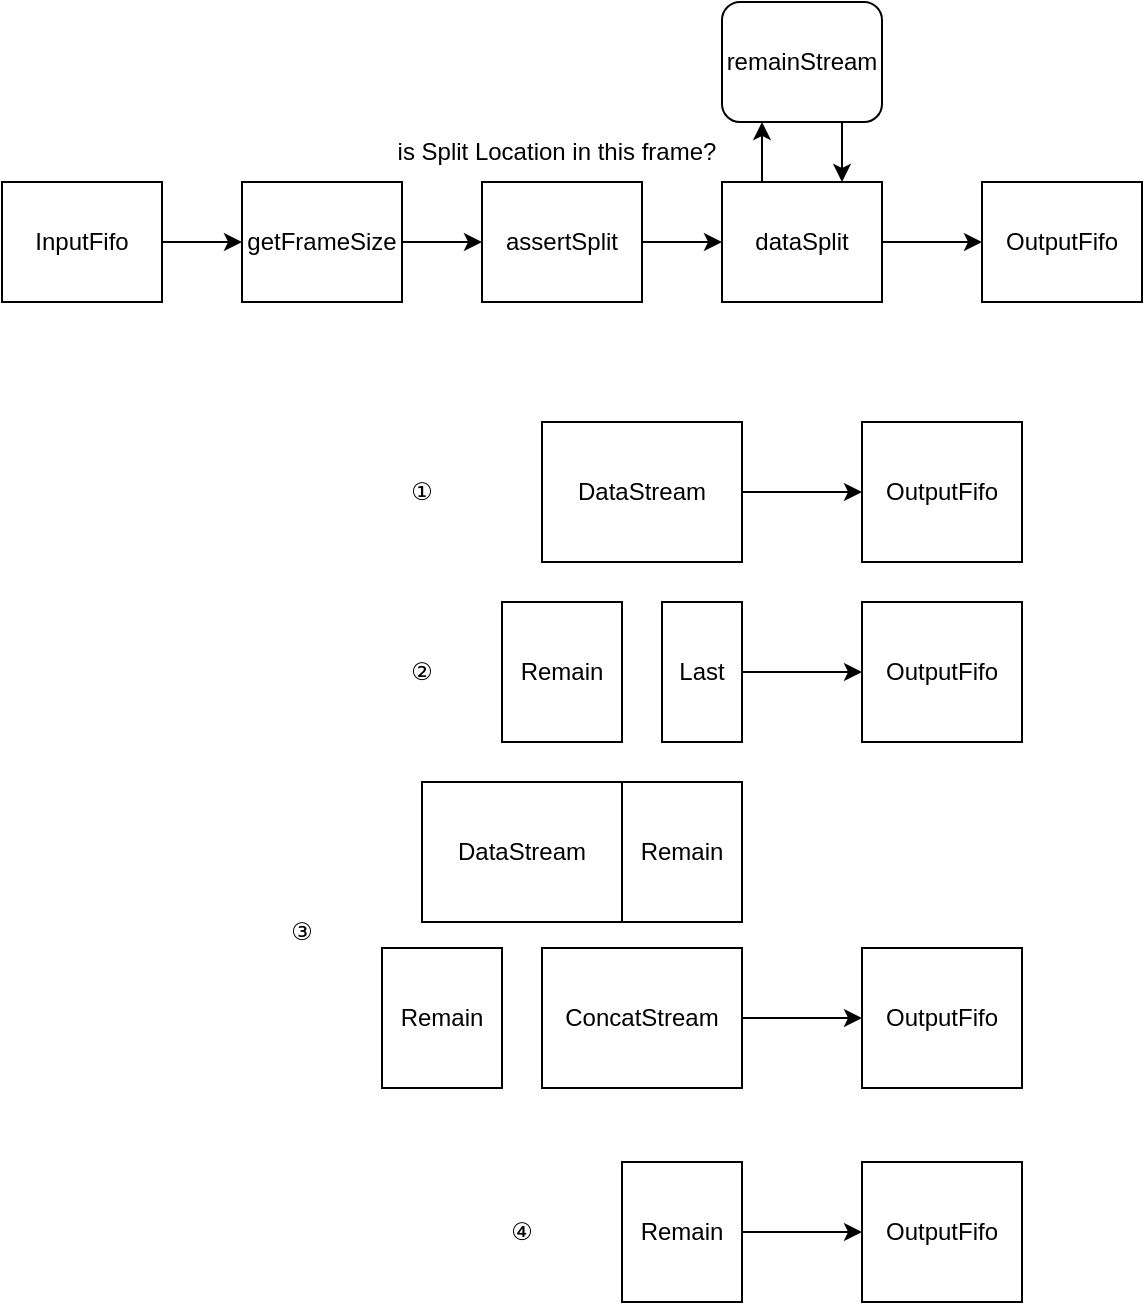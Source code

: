 <mxfile>
    <diagram id="XQ-LHhO45jYcUsl-lT9A" name="第 1 页">
        <mxGraphModel dx="1002" dy="348" grid="1" gridSize="10" guides="1" tooltips="1" connect="1" arrows="1" fold="1" page="1" pageScale="1" pageWidth="827" pageHeight="1169" math="0" shadow="0">
            <root>
                <mxCell id="0"/>
                <mxCell id="1" parent="0"/>
                <mxCell id="4" style="edgeStyle=none;html=1;exitX=1;exitY=0.5;exitDx=0;exitDy=0;entryX=0;entryY=0.5;entryDx=0;entryDy=0;" parent="1" source="2" target="3" edge="1">
                    <mxGeometry relative="1" as="geometry"/>
                </mxCell>
                <mxCell id="2" value="InputFifo" style="rounded=0;whiteSpace=wrap;html=1;" parent="1" vertex="1">
                    <mxGeometry x="120" y="160" width="80" height="60" as="geometry"/>
                </mxCell>
                <mxCell id="6" style="edgeStyle=none;html=1;exitX=1;exitY=0.5;exitDx=0;exitDy=0;" parent="1" source="3" target="5" edge="1">
                    <mxGeometry relative="1" as="geometry"/>
                </mxCell>
                <mxCell id="3" value="getFrameSize" style="rounded=0;whiteSpace=wrap;html=1;" parent="1" vertex="1">
                    <mxGeometry x="240" y="160" width="80" height="60" as="geometry"/>
                </mxCell>
                <mxCell id="7" style="edgeStyle=none;html=1;exitX=1;exitY=0.5;exitDx=0;exitDy=0;" parent="1" source="5" edge="1">
                    <mxGeometry relative="1" as="geometry">
                        <mxPoint x="480" y="190" as="targetPoint"/>
                    </mxGeometry>
                </mxCell>
                <mxCell id="5" value="assertSplit" style="rounded=0;whiteSpace=wrap;html=1;" parent="1" vertex="1">
                    <mxGeometry x="360" y="160" width="80" height="60" as="geometry"/>
                </mxCell>
                <mxCell id="12" style="edgeStyle=none;html=1;exitX=0.25;exitY=0;exitDx=0;exitDy=0;entryX=0.25;entryY=1;entryDx=0;entryDy=0;" parent="1" source="8" target="9" edge="1">
                    <mxGeometry relative="1" as="geometry"/>
                </mxCell>
                <mxCell id="14" style="edgeStyle=none;html=1;exitX=1;exitY=0.5;exitDx=0;exitDy=0;" parent="1" source="8" edge="1">
                    <mxGeometry relative="1" as="geometry">
                        <mxPoint x="610" y="190" as="targetPoint"/>
                    </mxGeometry>
                </mxCell>
                <mxCell id="8" value="dataSplit" style="rounded=0;whiteSpace=wrap;html=1;" parent="1" vertex="1">
                    <mxGeometry x="480" y="160" width="80" height="60" as="geometry"/>
                </mxCell>
                <mxCell id="13" style="edgeStyle=none;html=1;exitX=0.75;exitY=1;exitDx=0;exitDy=0;entryX=0.75;entryY=0;entryDx=0;entryDy=0;" parent="1" source="9" target="8" edge="1">
                    <mxGeometry relative="1" as="geometry"/>
                </mxCell>
                <mxCell id="9" value="remainStream" style="rounded=1;whiteSpace=wrap;html=1;" parent="1" vertex="1">
                    <mxGeometry x="480" y="70" width="80" height="60" as="geometry"/>
                </mxCell>
                <mxCell id="15" value="OutputFifo" style="rounded=0;whiteSpace=wrap;html=1;" parent="1" vertex="1">
                    <mxGeometry x="610" y="160" width="80" height="60" as="geometry"/>
                </mxCell>
                <mxCell id="22" value="is Split Location in this frame?" style="text;html=1;strokeColor=none;fillColor=none;align=center;verticalAlign=middle;whiteSpace=wrap;rounded=0;" parent="1" vertex="1">
                    <mxGeometry x="315" y="130" width="165" height="30" as="geometry"/>
                </mxCell>
                <mxCell id="24" style="edgeStyle=none;html=1;exitX=1;exitY=0.5;exitDx=0;exitDy=0;" edge="1" parent="1" source="23">
                    <mxGeometry relative="1" as="geometry">
                        <mxPoint x="550" y="315" as="targetPoint"/>
                    </mxGeometry>
                </mxCell>
                <mxCell id="23" value="DataStream" style="rounded=0;whiteSpace=wrap;html=1;" vertex="1" parent="1">
                    <mxGeometry x="390" y="280" width="100" height="70" as="geometry"/>
                </mxCell>
                <mxCell id="25" value="OutputFifo" style="rounded=0;whiteSpace=wrap;html=1;" vertex="1" parent="1">
                    <mxGeometry x="550" y="280" width="80" height="70" as="geometry"/>
                </mxCell>
                <mxCell id="29" style="edgeStyle=none;html=1;entryX=0;entryY=0.5;entryDx=0;entryDy=0;" edge="1" parent="1" source="26" target="28">
                    <mxGeometry relative="1" as="geometry"/>
                </mxCell>
                <mxCell id="26" value="Last" style="rounded=0;whiteSpace=wrap;html=1;" vertex="1" parent="1">
                    <mxGeometry x="450" y="370" width="40" height="70" as="geometry"/>
                </mxCell>
                <mxCell id="27" value="Remain" style="rounded=0;whiteSpace=wrap;html=1;" vertex="1" parent="1">
                    <mxGeometry x="370" y="370" width="60" height="70" as="geometry"/>
                </mxCell>
                <mxCell id="28" value="OutputFifo" style="rounded=0;whiteSpace=wrap;html=1;" vertex="1" parent="1">
                    <mxGeometry x="550" y="370" width="80" height="70" as="geometry"/>
                </mxCell>
                <mxCell id="30" value="DataStream" style="rounded=0;whiteSpace=wrap;html=1;" vertex="1" parent="1">
                    <mxGeometry x="330" y="460" width="100" height="70" as="geometry"/>
                </mxCell>
                <mxCell id="31" value="Remain" style="rounded=0;whiteSpace=wrap;html=1;" vertex="1" parent="1">
                    <mxGeometry x="430" y="460" width="60" height="70" as="geometry"/>
                </mxCell>
                <mxCell id="35" style="edgeStyle=none;html=1;exitX=1;exitY=0.5;exitDx=0;exitDy=0;entryX=0;entryY=0.5;entryDx=0;entryDy=0;" edge="1" parent="1" source="32" target="34">
                    <mxGeometry relative="1" as="geometry"/>
                </mxCell>
                <mxCell id="32" value="ConcatStream" style="rounded=0;whiteSpace=wrap;html=1;" vertex="1" parent="1">
                    <mxGeometry x="390" y="543" width="100" height="70" as="geometry"/>
                </mxCell>
                <mxCell id="33" value="Remain" style="rounded=0;whiteSpace=wrap;html=1;" vertex="1" parent="1">
                    <mxGeometry x="310" y="543" width="60" height="70" as="geometry"/>
                </mxCell>
                <mxCell id="34" value="OutputFifo" style="rounded=0;whiteSpace=wrap;html=1;" vertex="1" parent="1">
                    <mxGeometry x="550" y="543" width="80" height="70" as="geometry"/>
                </mxCell>
                <mxCell id="36" value="①" style="text;html=1;strokeColor=none;fillColor=none;align=center;verticalAlign=middle;whiteSpace=wrap;rounded=0;" vertex="1" parent="1">
                    <mxGeometry x="300" y="300" width="60" height="30" as="geometry"/>
                </mxCell>
                <mxCell id="37" value="②" style="text;html=1;strokeColor=none;fillColor=none;align=center;verticalAlign=middle;whiteSpace=wrap;rounded=0;" vertex="1" parent="1">
                    <mxGeometry x="300" y="390" width="60" height="30" as="geometry"/>
                </mxCell>
                <mxCell id="38" value="③" style="text;html=1;strokeColor=none;fillColor=none;align=center;verticalAlign=middle;whiteSpace=wrap;rounded=0;" vertex="1" parent="1">
                    <mxGeometry x="240" y="520" width="60" height="30" as="geometry"/>
                </mxCell>
                <mxCell id="41" style="edgeStyle=none;html=1;exitX=1;exitY=0.5;exitDx=0;exitDy=0;entryX=0;entryY=0.5;entryDx=0;entryDy=0;" edge="1" parent="1" source="39" target="40">
                    <mxGeometry relative="1" as="geometry"/>
                </mxCell>
                <mxCell id="39" value="Remain" style="rounded=0;whiteSpace=wrap;html=1;" vertex="1" parent="1">
                    <mxGeometry x="430" y="650" width="60" height="70" as="geometry"/>
                </mxCell>
                <mxCell id="40" value="OutputFifo" style="rounded=0;whiteSpace=wrap;html=1;" vertex="1" parent="1">
                    <mxGeometry x="550" y="650" width="80" height="70" as="geometry"/>
                </mxCell>
                <mxCell id="42" value="④" style="text;html=1;strokeColor=none;fillColor=none;align=center;verticalAlign=middle;whiteSpace=wrap;rounded=0;" vertex="1" parent="1">
                    <mxGeometry x="350" y="670" width="60" height="30" as="geometry"/>
                </mxCell>
            </root>
        </mxGraphModel>
    </diagram>
</mxfile>